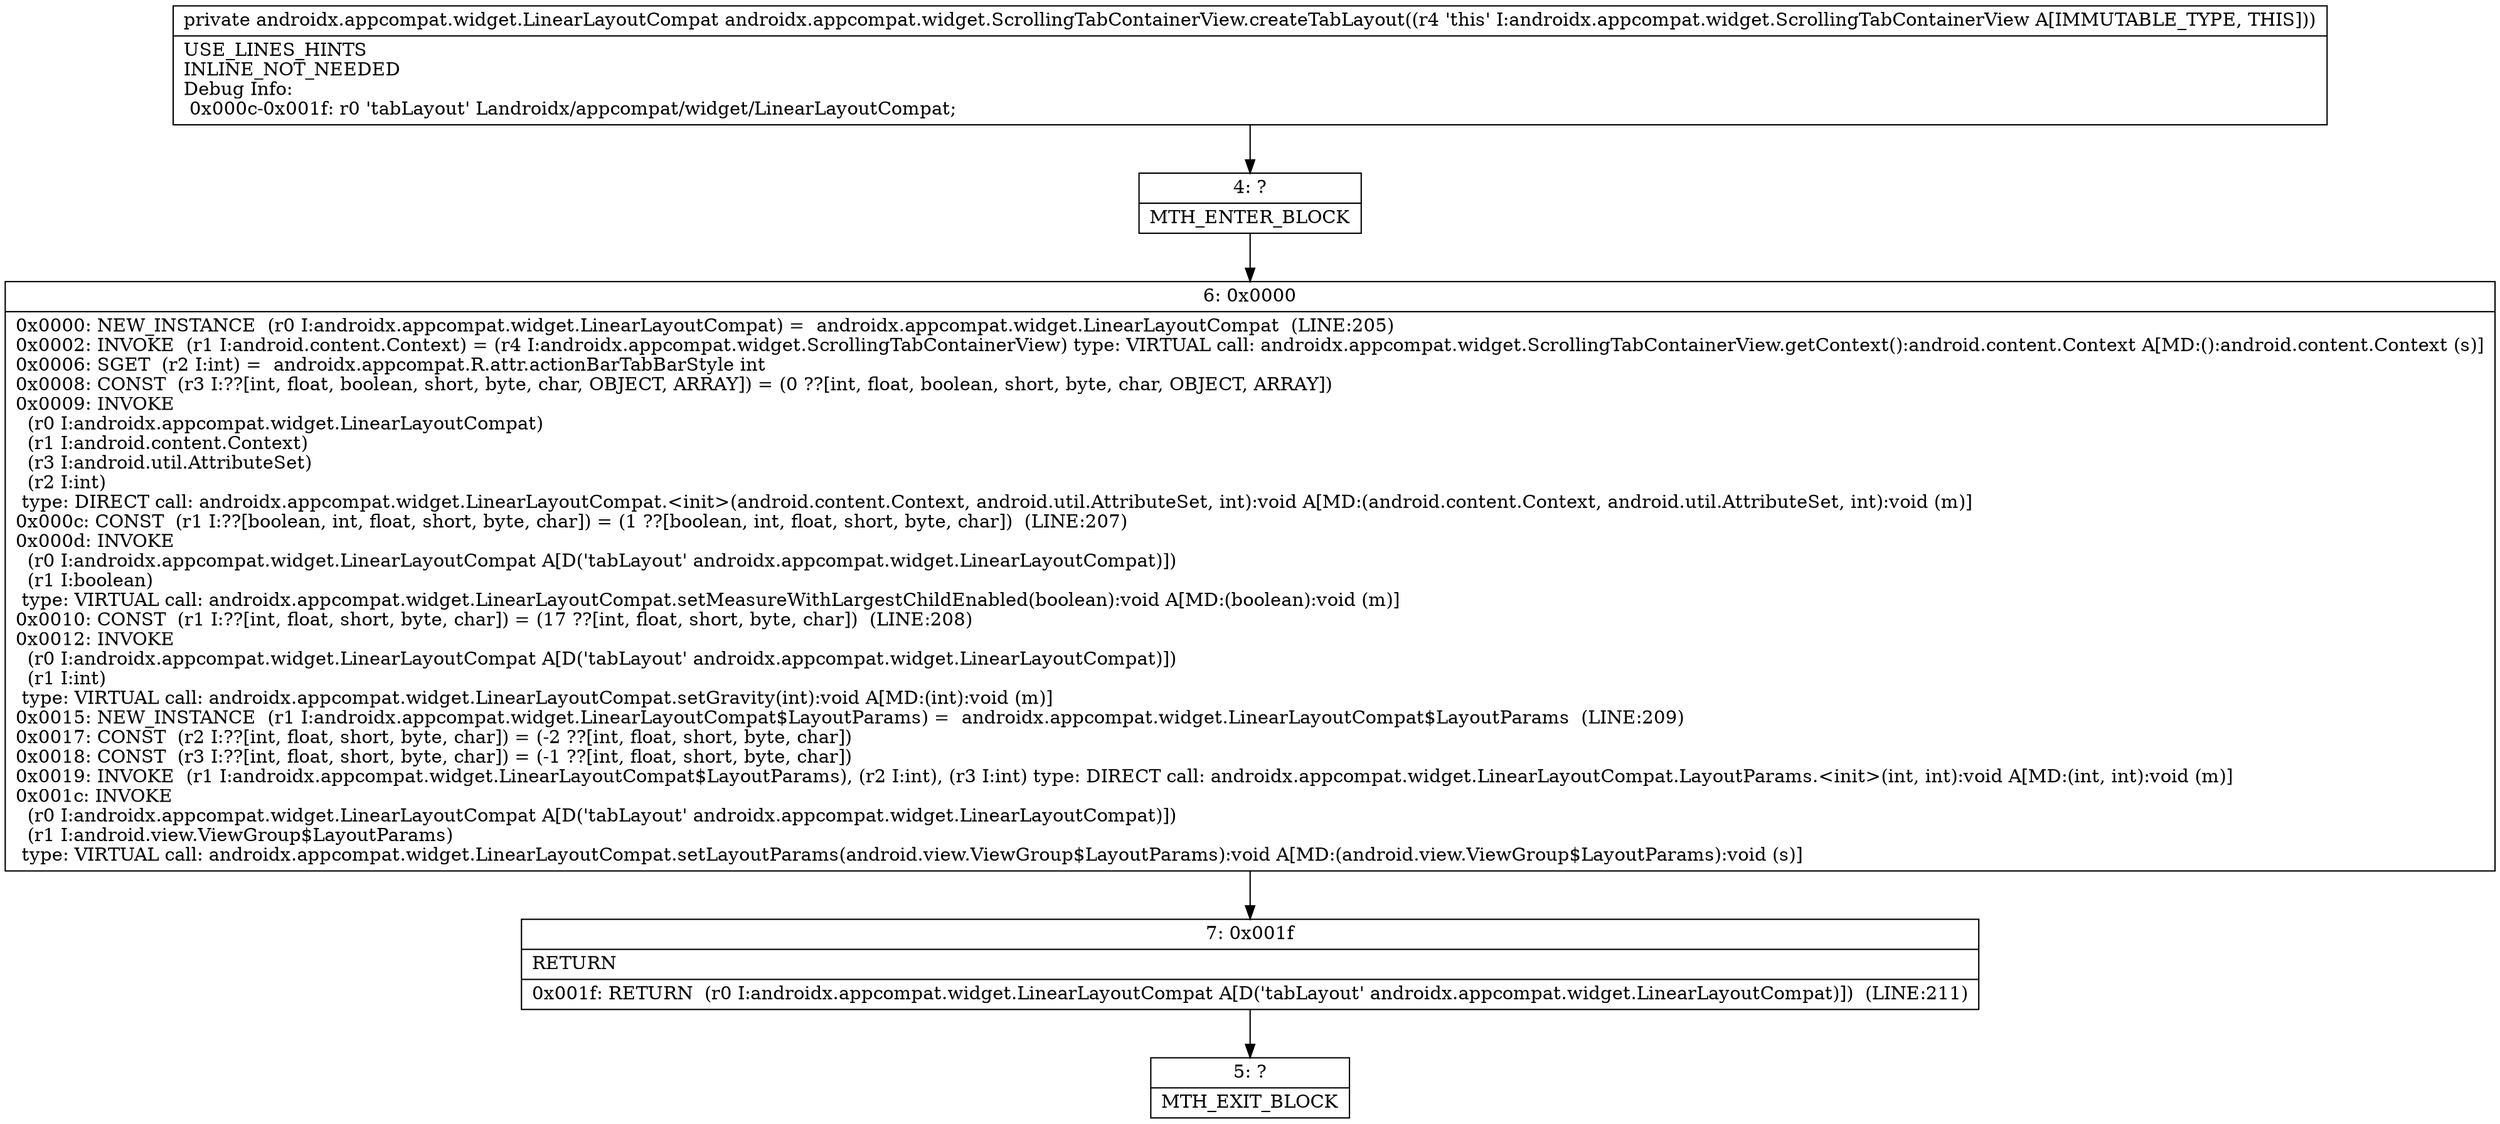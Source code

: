 digraph "CFG forandroidx.appcompat.widget.ScrollingTabContainerView.createTabLayout()Landroidx\/appcompat\/widget\/LinearLayoutCompat;" {
Node_4 [shape=record,label="{4\:\ ?|MTH_ENTER_BLOCK\l}"];
Node_6 [shape=record,label="{6\:\ 0x0000|0x0000: NEW_INSTANCE  (r0 I:androidx.appcompat.widget.LinearLayoutCompat) =  androidx.appcompat.widget.LinearLayoutCompat  (LINE:205)\l0x0002: INVOKE  (r1 I:android.content.Context) = (r4 I:androidx.appcompat.widget.ScrollingTabContainerView) type: VIRTUAL call: androidx.appcompat.widget.ScrollingTabContainerView.getContext():android.content.Context A[MD:():android.content.Context (s)]\l0x0006: SGET  (r2 I:int) =  androidx.appcompat.R.attr.actionBarTabBarStyle int \l0x0008: CONST  (r3 I:??[int, float, boolean, short, byte, char, OBJECT, ARRAY]) = (0 ??[int, float, boolean, short, byte, char, OBJECT, ARRAY]) \l0x0009: INVOKE  \l  (r0 I:androidx.appcompat.widget.LinearLayoutCompat)\l  (r1 I:android.content.Context)\l  (r3 I:android.util.AttributeSet)\l  (r2 I:int)\l type: DIRECT call: androidx.appcompat.widget.LinearLayoutCompat.\<init\>(android.content.Context, android.util.AttributeSet, int):void A[MD:(android.content.Context, android.util.AttributeSet, int):void (m)]\l0x000c: CONST  (r1 I:??[boolean, int, float, short, byte, char]) = (1 ??[boolean, int, float, short, byte, char])  (LINE:207)\l0x000d: INVOKE  \l  (r0 I:androidx.appcompat.widget.LinearLayoutCompat A[D('tabLayout' androidx.appcompat.widget.LinearLayoutCompat)])\l  (r1 I:boolean)\l type: VIRTUAL call: androidx.appcompat.widget.LinearLayoutCompat.setMeasureWithLargestChildEnabled(boolean):void A[MD:(boolean):void (m)]\l0x0010: CONST  (r1 I:??[int, float, short, byte, char]) = (17 ??[int, float, short, byte, char])  (LINE:208)\l0x0012: INVOKE  \l  (r0 I:androidx.appcompat.widget.LinearLayoutCompat A[D('tabLayout' androidx.appcompat.widget.LinearLayoutCompat)])\l  (r1 I:int)\l type: VIRTUAL call: androidx.appcompat.widget.LinearLayoutCompat.setGravity(int):void A[MD:(int):void (m)]\l0x0015: NEW_INSTANCE  (r1 I:androidx.appcompat.widget.LinearLayoutCompat$LayoutParams) =  androidx.appcompat.widget.LinearLayoutCompat$LayoutParams  (LINE:209)\l0x0017: CONST  (r2 I:??[int, float, short, byte, char]) = (\-2 ??[int, float, short, byte, char]) \l0x0018: CONST  (r3 I:??[int, float, short, byte, char]) = (\-1 ??[int, float, short, byte, char]) \l0x0019: INVOKE  (r1 I:androidx.appcompat.widget.LinearLayoutCompat$LayoutParams), (r2 I:int), (r3 I:int) type: DIRECT call: androidx.appcompat.widget.LinearLayoutCompat.LayoutParams.\<init\>(int, int):void A[MD:(int, int):void (m)]\l0x001c: INVOKE  \l  (r0 I:androidx.appcompat.widget.LinearLayoutCompat A[D('tabLayout' androidx.appcompat.widget.LinearLayoutCompat)])\l  (r1 I:android.view.ViewGroup$LayoutParams)\l type: VIRTUAL call: androidx.appcompat.widget.LinearLayoutCompat.setLayoutParams(android.view.ViewGroup$LayoutParams):void A[MD:(android.view.ViewGroup$LayoutParams):void (s)]\l}"];
Node_7 [shape=record,label="{7\:\ 0x001f|RETURN\l|0x001f: RETURN  (r0 I:androidx.appcompat.widget.LinearLayoutCompat A[D('tabLayout' androidx.appcompat.widget.LinearLayoutCompat)])  (LINE:211)\l}"];
Node_5 [shape=record,label="{5\:\ ?|MTH_EXIT_BLOCK\l}"];
MethodNode[shape=record,label="{private androidx.appcompat.widget.LinearLayoutCompat androidx.appcompat.widget.ScrollingTabContainerView.createTabLayout((r4 'this' I:androidx.appcompat.widget.ScrollingTabContainerView A[IMMUTABLE_TYPE, THIS]))  | USE_LINES_HINTS\lINLINE_NOT_NEEDED\lDebug Info:\l  0x000c\-0x001f: r0 'tabLayout' Landroidx\/appcompat\/widget\/LinearLayoutCompat;\l}"];
MethodNode -> Node_4;Node_4 -> Node_6;
Node_6 -> Node_7;
Node_7 -> Node_5;
}

